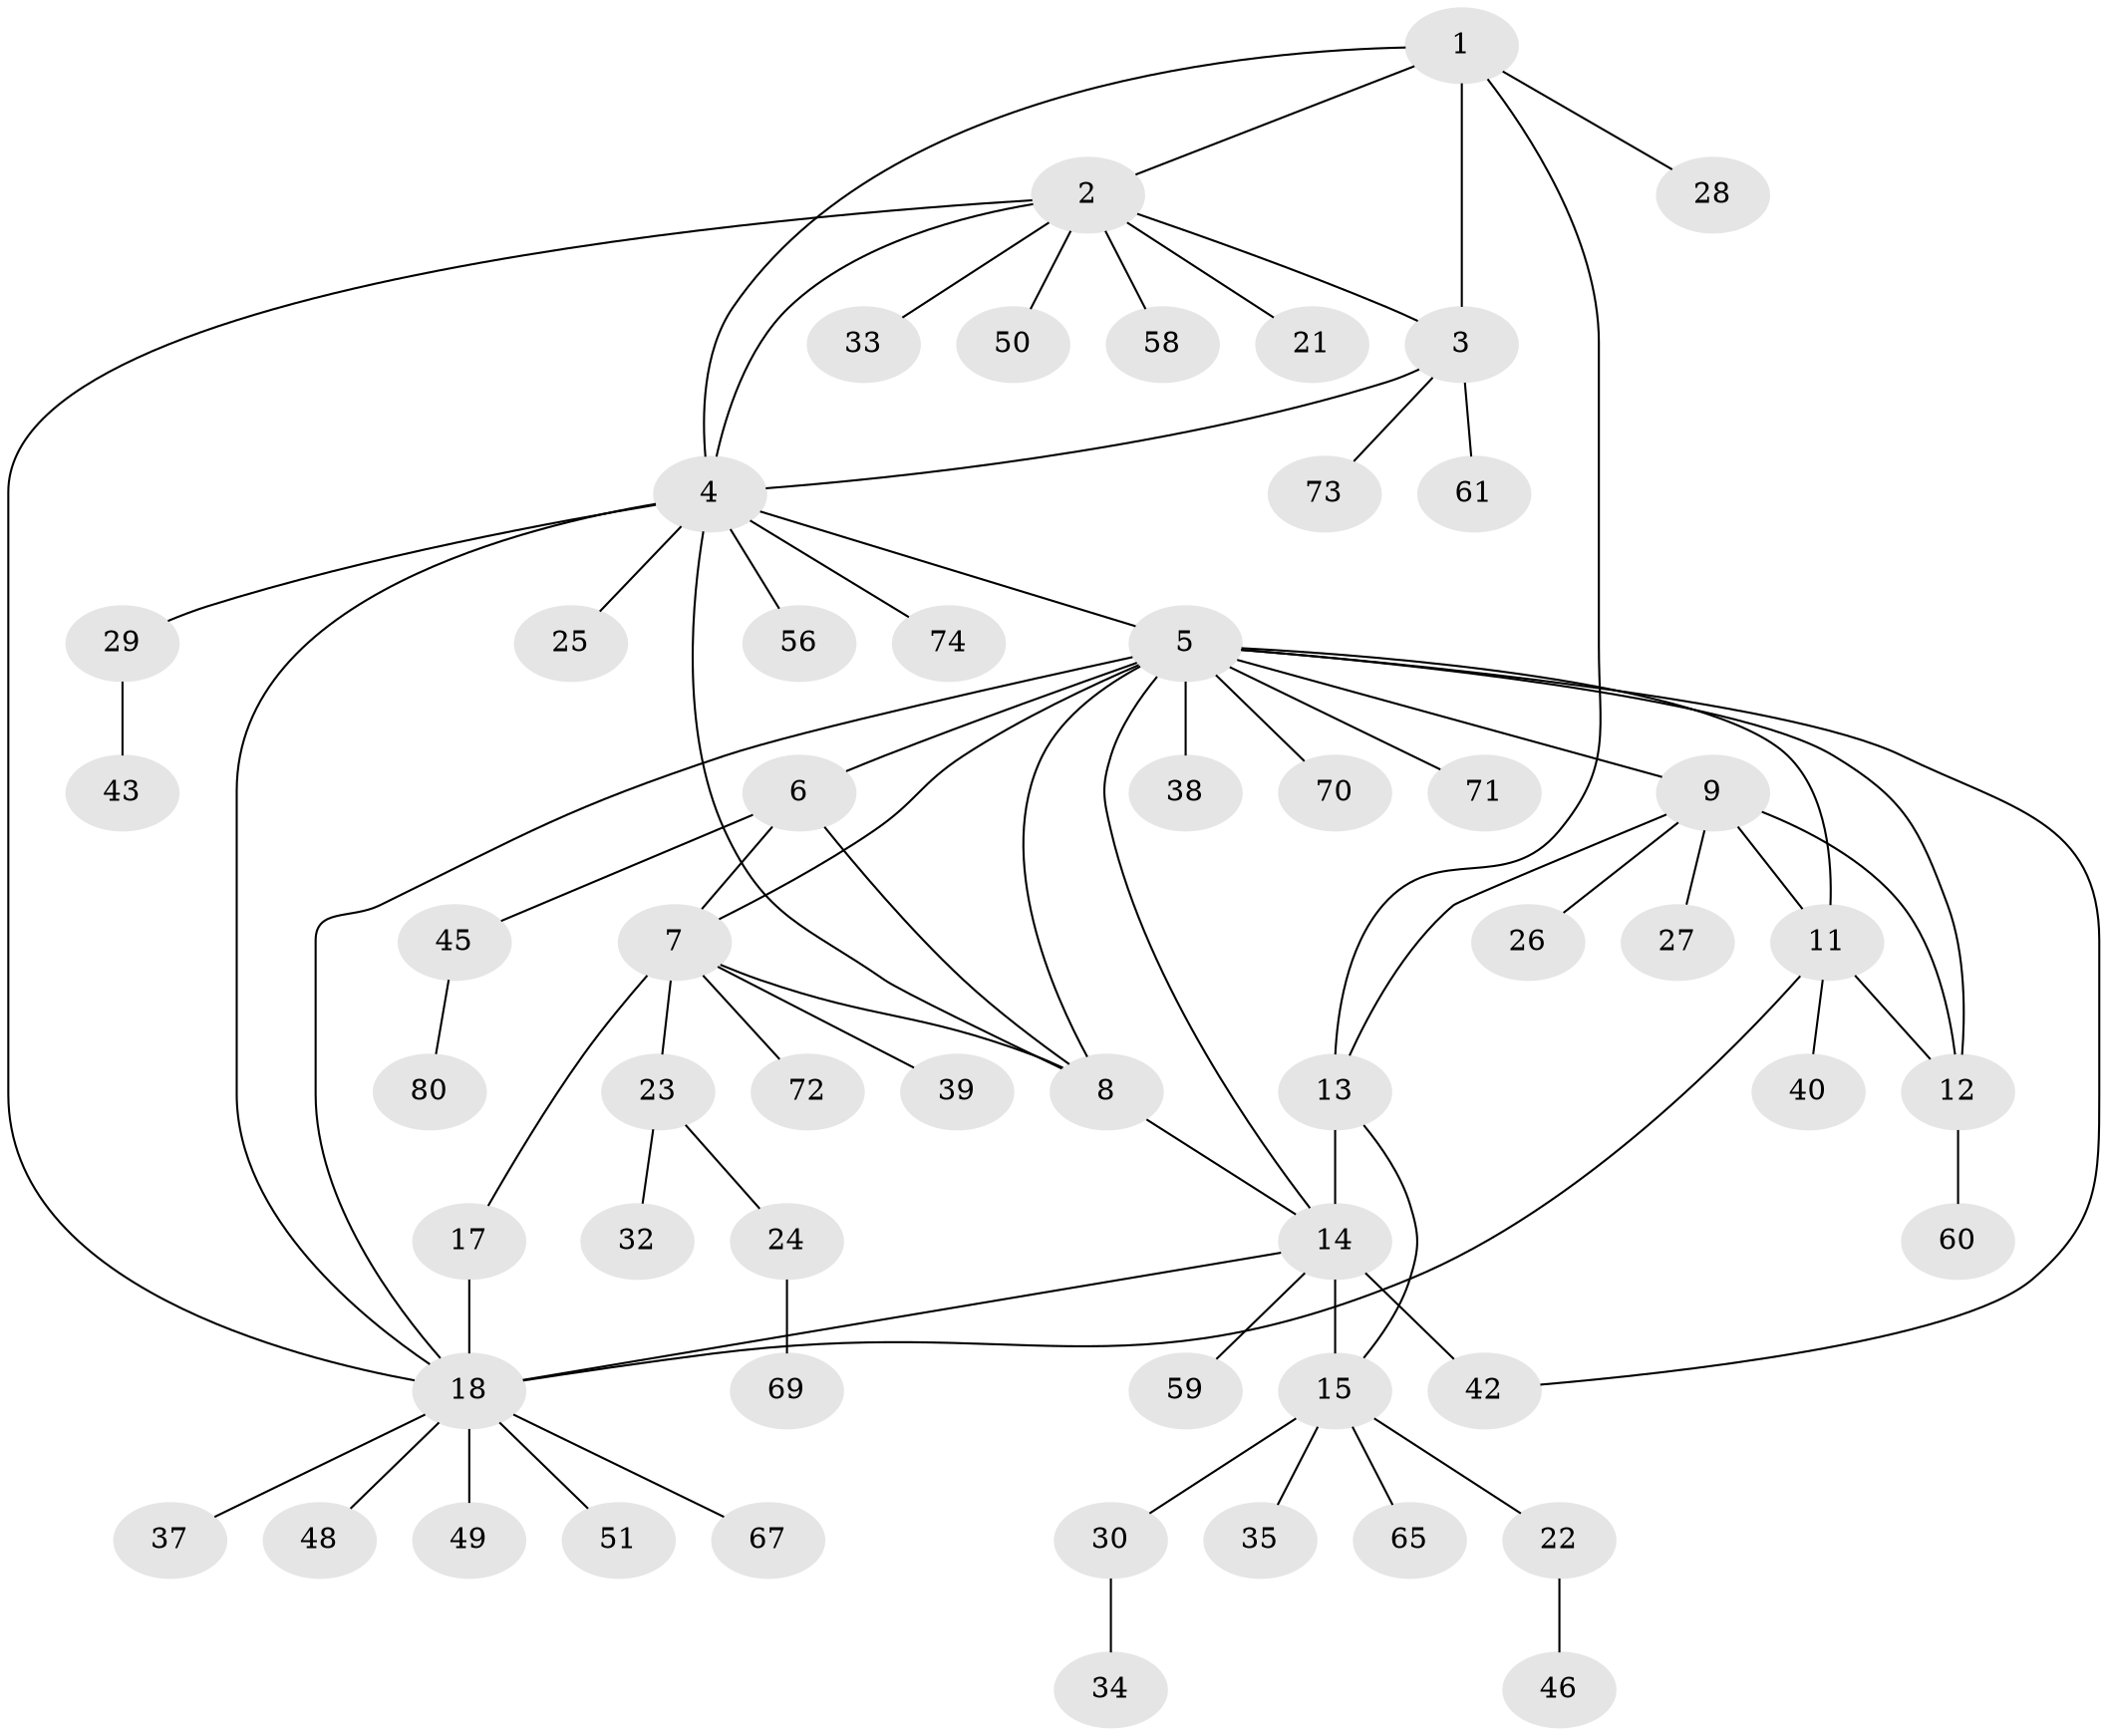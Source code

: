 // original degree distribution, {5: 0.0875, 8: 0.025, 10: 0.0125, 7: 0.075, 6: 0.025, 9: 0.0125, 4: 0.05, 1: 0.5625, 2: 0.1375, 3: 0.0125}
// Generated by graph-tools (version 1.1) at 2025/19/03/04/25 18:19:40]
// undirected, 56 vertices, 75 edges
graph export_dot {
graph [start="1"]
  node [color=gray90,style=filled];
  1;
  2;
  3;
  4;
  5 [super="+10"];
  6 [super="+55"];
  7;
  8;
  9;
  11;
  12;
  13;
  14 [super="+16+57+53"];
  15 [super="+77+41"];
  17;
  18 [super="+19+75"];
  21;
  22;
  23 [super="+31"];
  24;
  25 [super="+76"];
  26;
  27;
  28;
  29;
  30;
  32;
  33;
  34 [super="+66+79+62"];
  35;
  37;
  38;
  39;
  40;
  42 [super="+63"];
  43;
  45;
  46;
  48;
  49;
  50;
  51;
  56;
  58;
  59;
  60;
  61;
  65;
  67;
  69;
  70;
  71;
  72;
  73;
  74;
  80;
  1 -- 2;
  1 -- 3;
  1 -- 4;
  1 -- 13;
  1 -- 28;
  2 -- 3;
  2 -- 4;
  2 -- 18;
  2 -- 21;
  2 -- 33;
  2 -- 50;
  2 -- 58;
  3 -- 4;
  3 -- 61;
  3 -- 73;
  4 -- 8;
  4 -- 25;
  4 -- 29;
  4 -- 56;
  4 -- 74;
  4 -- 18;
  4 -- 5;
  5 -- 6;
  5 -- 7;
  5 -- 8;
  5 -- 42;
  5 -- 14;
  5 -- 18;
  5 -- 70;
  5 -- 38;
  5 -- 71;
  5 -- 9;
  5 -- 11;
  5 -- 12;
  6 -- 7;
  6 -- 8;
  6 -- 45;
  7 -- 8;
  7 -- 17;
  7 -- 23;
  7 -- 39;
  7 -- 72;
  8 -- 14;
  9 -- 11;
  9 -- 12;
  9 -- 13;
  9 -- 26;
  9 -- 27;
  11 -- 12;
  11 -- 40;
  11 -- 18;
  12 -- 60;
  13 -- 14 [weight=2];
  13 -- 15;
  14 -- 15 [weight=2];
  14 -- 42 [weight=2];
  14 -- 59;
  14 -- 18;
  15 -- 22;
  15 -- 30;
  15 -- 35;
  15 -- 65;
  17 -- 18 [weight=3];
  18 -- 37;
  18 -- 51;
  18 -- 67;
  18 -- 48;
  18 -- 49;
  22 -- 46;
  23 -- 24;
  23 -- 32;
  24 -- 69;
  29 -- 43;
  30 -- 34;
  45 -- 80;
}
